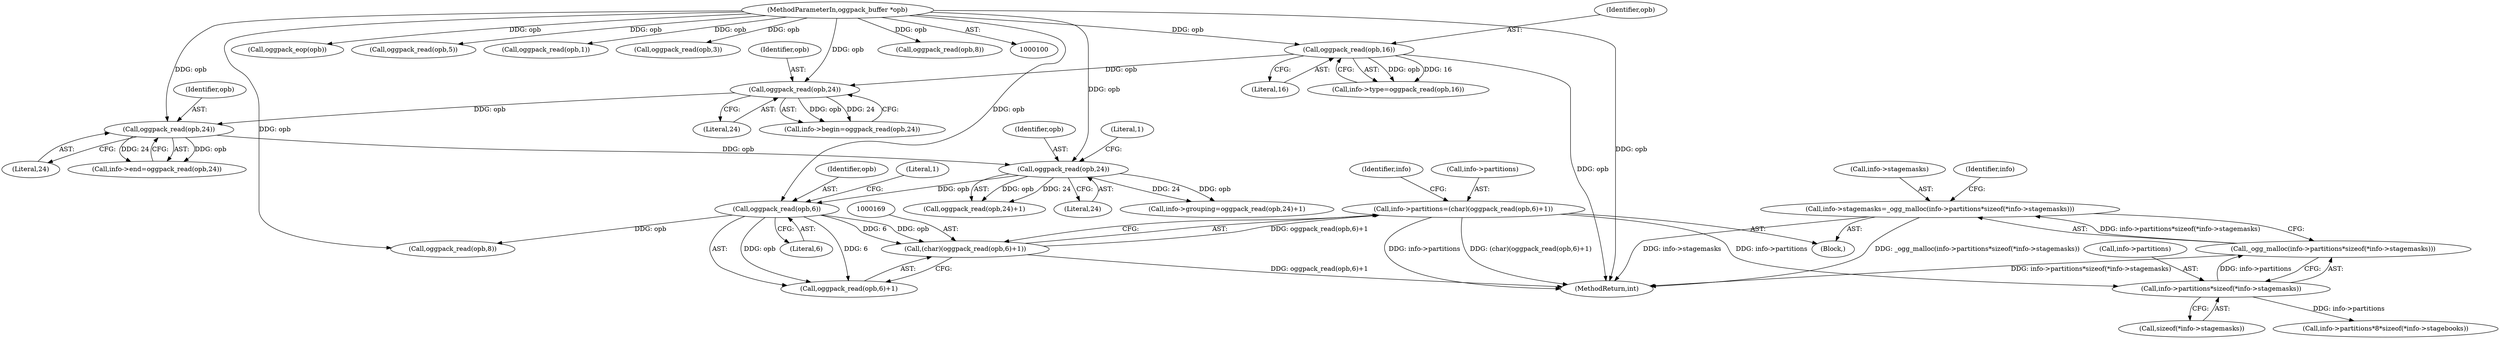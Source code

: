 digraph "0_Android_659030a2e80c38fb8da0a4eb68695349eec6778b_0@pointer" {
"1000193" [label="(Call,info->stagemasks=_ogg_malloc(info->partitions*sizeof(*info->stagemasks)))"];
"1000197" [label="(Call,_ogg_malloc(info->partitions*sizeof(*info->stagemasks)))"];
"1000198" [label="(Call,info->partitions*sizeof(*info->stagemasks))"];
"1000164" [label="(Call,info->partitions=(char)(oggpack_read(opb,6)+1))"];
"1000168" [label="(Call,(char)(oggpack_read(opb,6)+1))"];
"1000171" [label="(Call,oggpack_read(opb,6))"];
"1000160" [label="(Call,oggpack_read(opb,24))"];
"1000152" [label="(Call,oggpack_read(opb,24))"];
"1000145" [label="(Call,oggpack_read(opb,24))"];
"1000125" [label="(Call,oggpack_read(opb,16))"];
"1000103" [label="(MethodParameterIn,oggpack_buffer *opb)"];
"1000121" [label="(Call,info->type=oggpack_read(opb,16))"];
"1000193" [label="(Call,info->stagemasks=_ogg_malloc(info->partitions*sizeof(*info->stagemasks)))"];
"1000160" [label="(Call,oggpack_read(opb,24))"];
"1000346" [label="(Call,oggpack_eop(opb))"];
"1000104" [label="(Block,)"];
"1000153" [label="(Identifier,opb)"];
"1000126" [label="(Identifier,opb)"];
"1000148" [label="(Call,info->end=oggpack_read(opb,24))"];
"1000147" [label="(Literal,24)"];
"1000172" [label="(Identifier,opb)"];
"1000145" [label="(Call,oggpack_read(opb,24))"];
"1000177" [label="(Identifier,info)"];
"1000103" [label="(MethodParameterIn,oggpack_buffer *opb)"];
"1000146" [label="(Identifier,opb)"];
"1000164" [label="(Call,info->partitions=(char)(oggpack_read(opb,6)+1))"];
"1000168" [label="(Call,(char)(oggpack_read(opb,6)+1))"];
"1000162" [label="(Literal,24)"];
"1000171" [label="(Call,oggpack_read(opb,6))"];
"1000202" [label="(Call,sizeof(*info->stagemasks))"];
"1000248" [label="(Call,oggpack_read(opb,5))"];
"1000194" [label="(Call,info->stagemasks)"];
"1000242" [label="(Call,oggpack_read(opb,1))"];
"1000198" [label="(Call,info->partitions*sizeof(*info->stagemasks))"];
"1000238" [label="(Call,oggpack_read(opb,3))"];
"1000161" [label="(Identifier,opb)"];
"1000356" [label="(MethodReturn,int)"];
"1000199" [label="(Call,info->partitions)"];
"1000209" [label="(Identifier,info)"];
"1000212" [label="(Call,info->partitions*8*sizeof(*info->stagebooks))"];
"1000174" [label="(Literal,1)"];
"1000197" [label="(Call,_ogg_malloc(info->partitions*sizeof(*info->stagemasks)))"];
"1000181" [label="(Call,oggpack_read(opb,8))"];
"1000159" [label="(Call,oggpack_read(opb,24)+1)"];
"1000163" [label="(Literal,1)"];
"1000127" [label="(Literal,16)"];
"1000154" [label="(Literal,24)"];
"1000155" [label="(Call,info->grouping=oggpack_read(opb,24)+1)"];
"1000152" [label="(Call,oggpack_read(opb,24))"];
"1000141" [label="(Call,info->begin=oggpack_read(opb,24))"];
"1000297" [label="(Call,oggpack_read(opb,8))"];
"1000165" [label="(Call,info->partitions)"];
"1000125" [label="(Call,oggpack_read(opb,16))"];
"1000170" [label="(Call,oggpack_read(opb,6)+1)"];
"1000173" [label="(Literal,6)"];
"1000193" -> "1000104"  [label="AST: "];
"1000193" -> "1000197"  [label="CFG: "];
"1000194" -> "1000193"  [label="AST: "];
"1000197" -> "1000193"  [label="AST: "];
"1000209" -> "1000193"  [label="CFG: "];
"1000193" -> "1000356"  [label="DDG: info->stagemasks"];
"1000193" -> "1000356"  [label="DDG: _ogg_malloc(info->partitions*sizeof(*info->stagemasks))"];
"1000197" -> "1000193"  [label="DDG: info->partitions*sizeof(*info->stagemasks)"];
"1000197" -> "1000198"  [label="CFG: "];
"1000198" -> "1000197"  [label="AST: "];
"1000197" -> "1000356"  [label="DDG: info->partitions*sizeof(*info->stagemasks)"];
"1000198" -> "1000197"  [label="DDG: info->partitions"];
"1000198" -> "1000202"  [label="CFG: "];
"1000199" -> "1000198"  [label="AST: "];
"1000202" -> "1000198"  [label="AST: "];
"1000164" -> "1000198"  [label="DDG: info->partitions"];
"1000198" -> "1000212"  [label="DDG: info->partitions"];
"1000164" -> "1000104"  [label="AST: "];
"1000164" -> "1000168"  [label="CFG: "];
"1000165" -> "1000164"  [label="AST: "];
"1000168" -> "1000164"  [label="AST: "];
"1000177" -> "1000164"  [label="CFG: "];
"1000164" -> "1000356"  [label="DDG: (char)(oggpack_read(opb,6)+1)"];
"1000164" -> "1000356"  [label="DDG: info->partitions"];
"1000168" -> "1000164"  [label="DDG: oggpack_read(opb,6)+1"];
"1000168" -> "1000170"  [label="CFG: "];
"1000169" -> "1000168"  [label="AST: "];
"1000170" -> "1000168"  [label="AST: "];
"1000168" -> "1000356"  [label="DDG: oggpack_read(opb,6)+1"];
"1000171" -> "1000168"  [label="DDG: opb"];
"1000171" -> "1000168"  [label="DDG: 6"];
"1000171" -> "1000170"  [label="AST: "];
"1000171" -> "1000173"  [label="CFG: "];
"1000172" -> "1000171"  [label="AST: "];
"1000173" -> "1000171"  [label="AST: "];
"1000174" -> "1000171"  [label="CFG: "];
"1000171" -> "1000170"  [label="DDG: opb"];
"1000171" -> "1000170"  [label="DDG: 6"];
"1000160" -> "1000171"  [label="DDG: opb"];
"1000103" -> "1000171"  [label="DDG: opb"];
"1000171" -> "1000181"  [label="DDG: opb"];
"1000160" -> "1000159"  [label="AST: "];
"1000160" -> "1000162"  [label="CFG: "];
"1000161" -> "1000160"  [label="AST: "];
"1000162" -> "1000160"  [label="AST: "];
"1000163" -> "1000160"  [label="CFG: "];
"1000160" -> "1000155"  [label="DDG: opb"];
"1000160" -> "1000155"  [label="DDG: 24"];
"1000160" -> "1000159"  [label="DDG: opb"];
"1000160" -> "1000159"  [label="DDG: 24"];
"1000152" -> "1000160"  [label="DDG: opb"];
"1000103" -> "1000160"  [label="DDG: opb"];
"1000152" -> "1000148"  [label="AST: "];
"1000152" -> "1000154"  [label="CFG: "];
"1000153" -> "1000152"  [label="AST: "];
"1000154" -> "1000152"  [label="AST: "];
"1000148" -> "1000152"  [label="CFG: "];
"1000152" -> "1000148"  [label="DDG: opb"];
"1000152" -> "1000148"  [label="DDG: 24"];
"1000145" -> "1000152"  [label="DDG: opb"];
"1000103" -> "1000152"  [label="DDG: opb"];
"1000145" -> "1000141"  [label="AST: "];
"1000145" -> "1000147"  [label="CFG: "];
"1000146" -> "1000145"  [label="AST: "];
"1000147" -> "1000145"  [label="AST: "];
"1000141" -> "1000145"  [label="CFG: "];
"1000145" -> "1000141"  [label="DDG: opb"];
"1000145" -> "1000141"  [label="DDG: 24"];
"1000125" -> "1000145"  [label="DDG: opb"];
"1000103" -> "1000145"  [label="DDG: opb"];
"1000125" -> "1000121"  [label="AST: "];
"1000125" -> "1000127"  [label="CFG: "];
"1000126" -> "1000125"  [label="AST: "];
"1000127" -> "1000125"  [label="AST: "];
"1000121" -> "1000125"  [label="CFG: "];
"1000125" -> "1000356"  [label="DDG: opb"];
"1000125" -> "1000121"  [label="DDG: opb"];
"1000125" -> "1000121"  [label="DDG: 16"];
"1000103" -> "1000125"  [label="DDG: opb"];
"1000103" -> "1000100"  [label="AST: "];
"1000103" -> "1000356"  [label="DDG: opb"];
"1000103" -> "1000181"  [label="DDG: opb"];
"1000103" -> "1000238"  [label="DDG: opb"];
"1000103" -> "1000242"  [label="DDG: opb"];
"1000103" -> "1000248"  [label="DDG: opb"];
"1000103" -> "1000297"  [label="DDG: opb"];
"1000103" -> "1000346"  [label="DDG: opb"];
}
